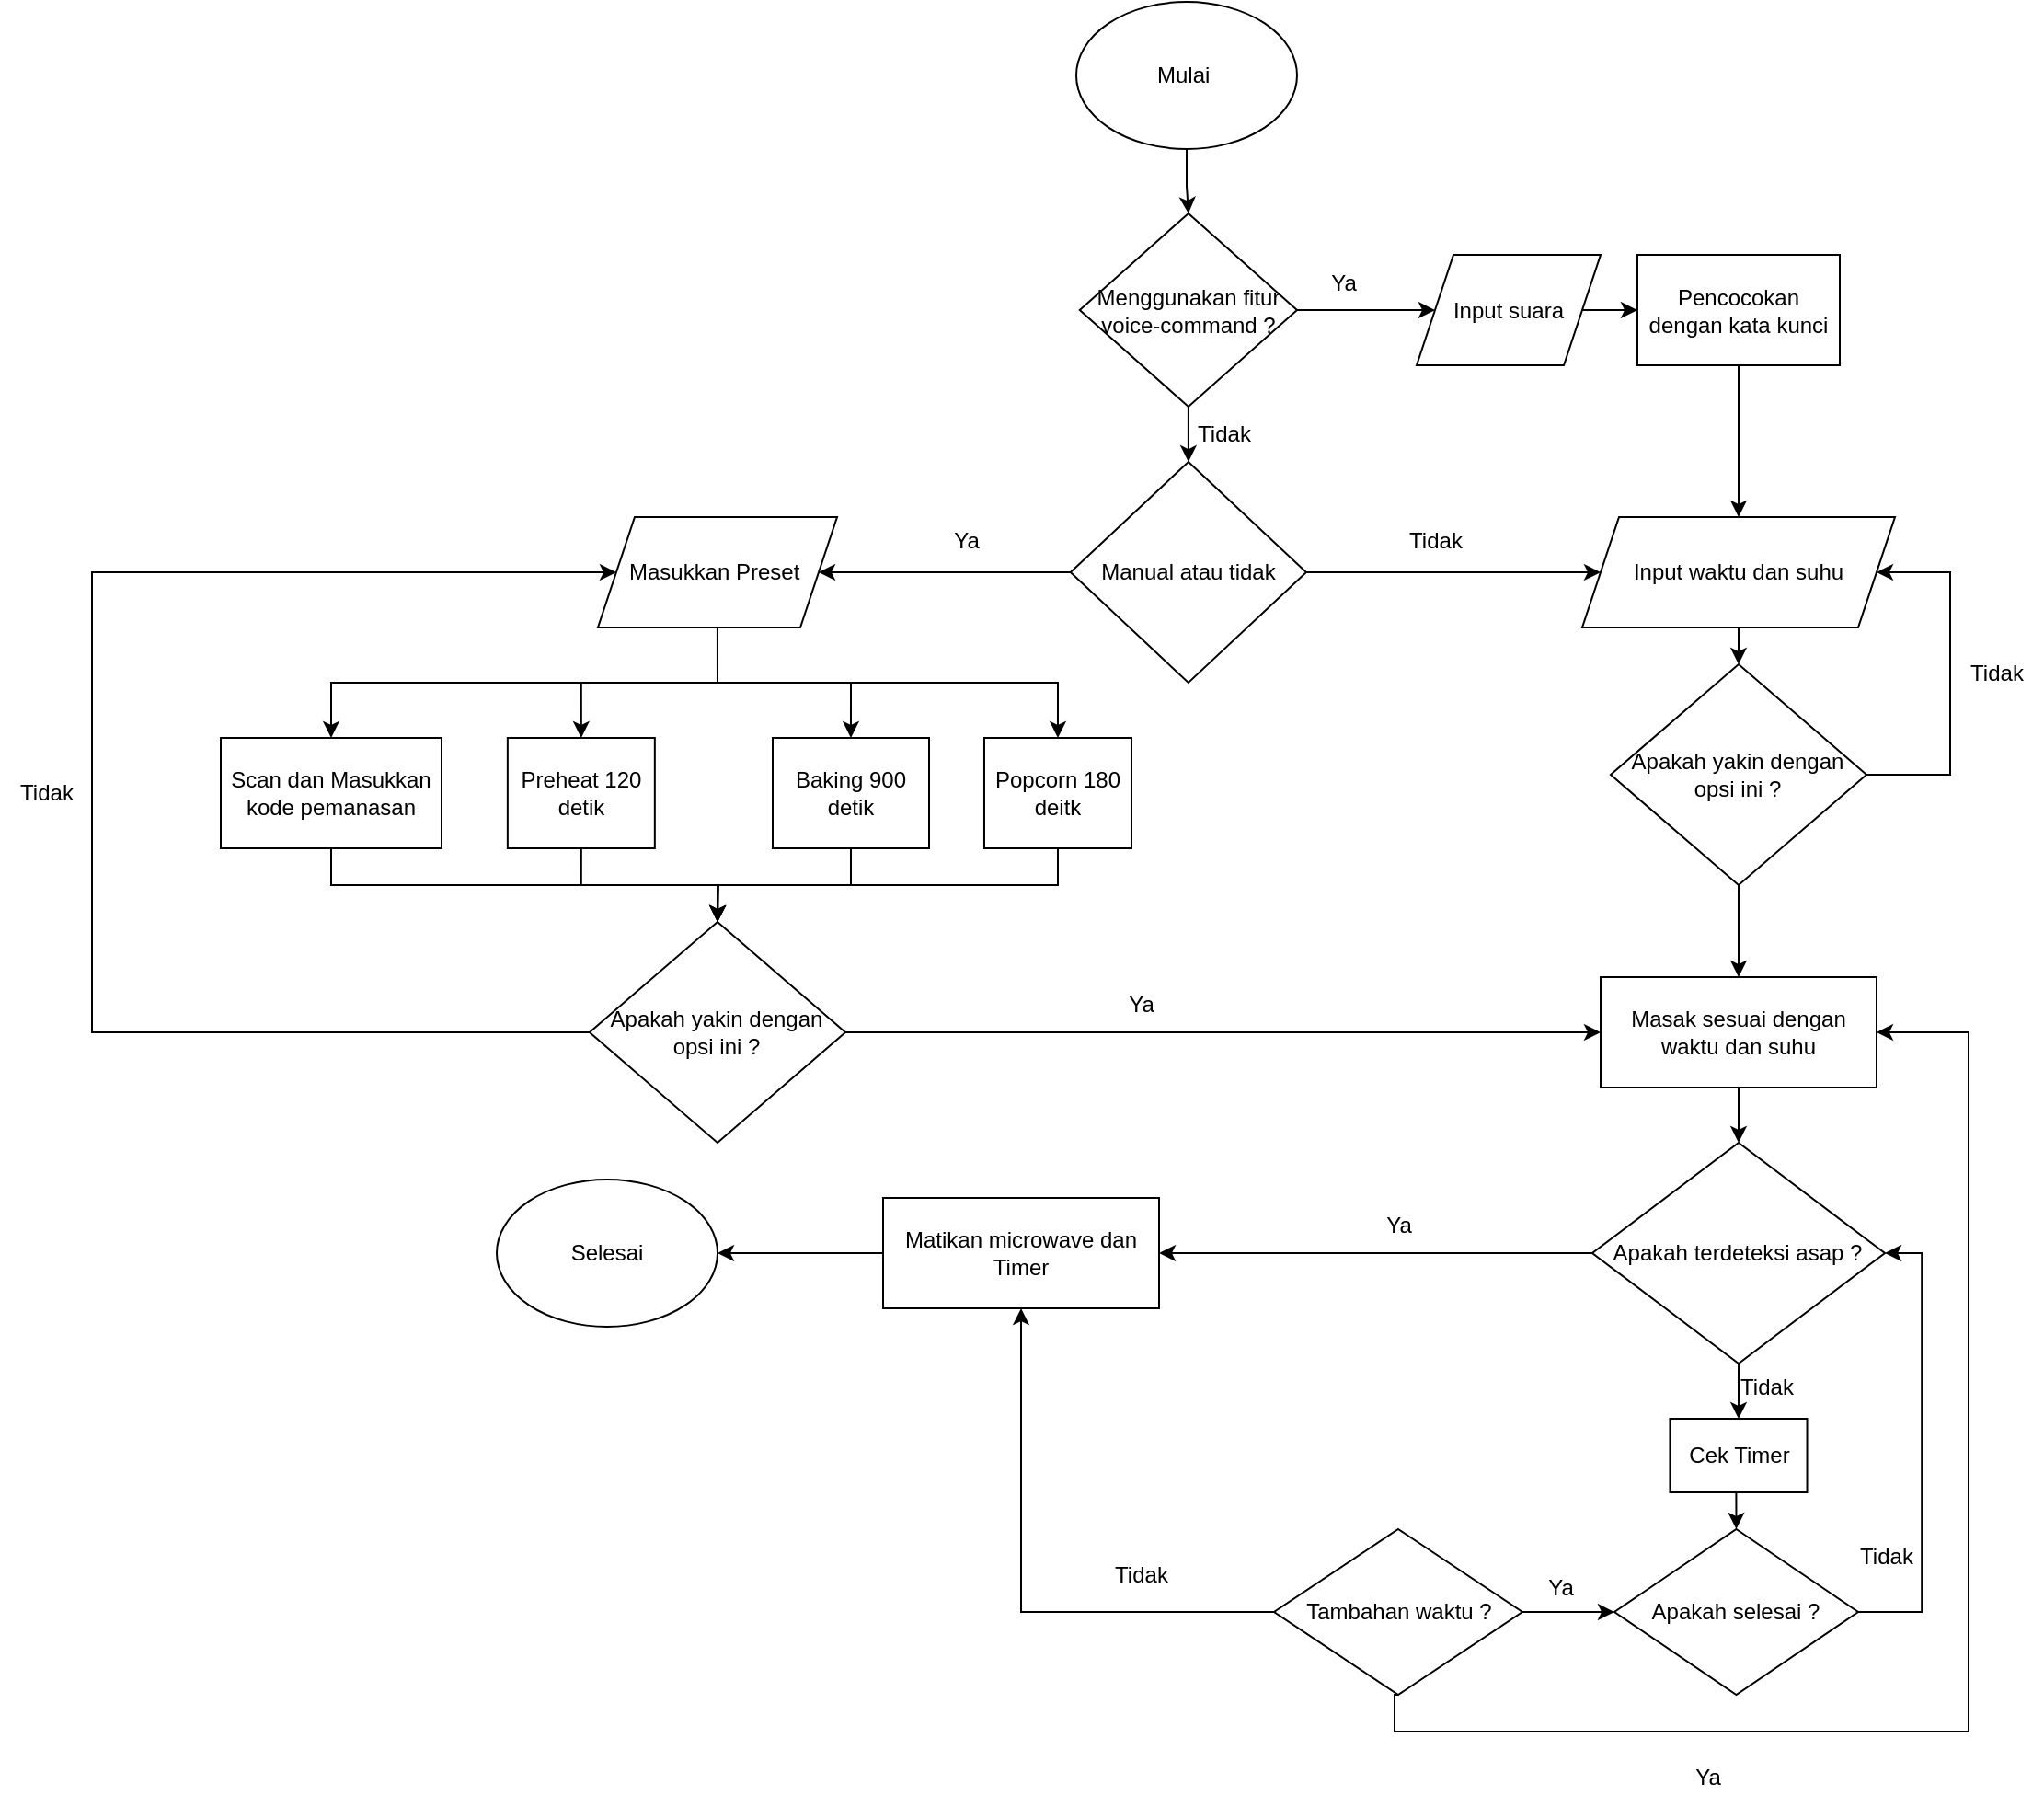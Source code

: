 <mxfile version="24.8.6">
  <diagram name="Page-1" id="2aRegIJJHSTm-fH6Armb">
    <mxGraphModel dx="2918" dy="1008" grid="1" gridSize="10" guides="1" tooltips="1" connect="1" arrows="1" fold="1" page="1" pageScale="1" pageWidth="850" pageHeight="1100" math="0" shadow="0">
      <root>
        <mxCell id="0" />
        <mxCell id="1" parent="0" />
        <mxCell id="rUdF5XOd5V5QRkSN1bB_-28" style="edgeStyle=orthogonalEdgeStyle;rounded=0;orthogonalLoop=1;jettySize=auto;html=1;exitX=1;exitY=0.5;exitDx=0;exitDy=0;entryX=0;entryY=0.5;entryDx=0;entryDy=0;" edge="1" parent="1" source="rUdF5XOd5V5QRkSN1bB_-5" target="rUdF5XOd5V5QRkSN1bB_-12">
          <mxGeometry relative="1" as="geometry" />
        </mxCell>
        <mxCell id="rUdF5XOd5V5QRkSN1bB_-5" value="Input suara" style="shape=parallelogram;perimeter=parallelogramPerimeter;whiteSpace=wrap;html=1;fixedSize=1;" vertex="1" parent="1">
          <mxGeometry x="610" y="177.5" width="100" height="60" as="geometry" />
        </mxCell>
        <mxCell id="rUdF5XOd5V5QRkSN1bB_-25" value="" style="edgeStyle=orthogonalEdgeStyle;rounded=0;orthogonalLoop=1;jettySize=auto;html=1;" edge="1" parent="1" source="rUdF5XOd5V5QRkSN1bB_-2" target="rUdF5XOd5V5QRkSN1bB_-3">
          <mxGeometry relative="1" as="geometry" />
        </mxCell>
        <mxCell id="rUdF5XOd5V5QRkSN1bB_-2" value="Mulai&amp;nbsp;" style="ellipse;whiteSpace=wrap;html=1;" vertex="1" parent="1">
          <mxGeometry x="425" y="40" width="120" height="80" as="geometry" />
        </mxCell>
        <mxCell id="rUdF5XOd5V5QRkSN1bB_-26" value="" style="edgeStyle=orthogonalEdgeStyle;rounded=0;orthogonalLoop=1;jettySize=auto;html=1;" edge="1" parent="1" source="rUdF5XOd5V5QRkSN1bB_-3" target="rUdF5XOd5V5QRkSN1bB_-10">
          <mxGeometry relative="1" as="geometry" />
        </mxCell>
        <mxCell id="rUdF5XOd5V5QRkSN1bB_-27" value="" style="edgeStyle=orthogonalEdgeStyle;rounded=0;orthogonalLoop=1;jettySize=auto;html=1;" edge="1" parent="1" source="rUdF5XOd5V5QRkSN1bB_-3" target="rUdF5XOd5V5QRkSN1bB_-5">
          <mxGeometry relative="1" as="geometry" />
        </mxCell>
        <mxCell id="rUdF5XOd5V5QRkSN1bB_-3" value="Menggunakan fitur voice-command ?" style="rhombus;whiteSpace=wrap;html=1;" vertex="1" parent="1">
          <mxGeometry x="426.88" y="155" width="118.12" height="105" as="geometry" />
        </mxCell>
        <mxCell id="rUdF5XOd5V5QRkSN1bB_-51" style="edgeStyle=orthogonalEdgeStyle;rounded=0;orthogonalLoop=1;jettySize=auto;html=1;exitX=0.5;exitY=1;exitDx=0;exitDy=0;entryX=0.5;entryY=0;entryDx=0;entryDy=0;" edge="1" parent="1" source="rUdF5XOd5V5QRkSN1bB_-6" target="rUdF5XOd5V5QRkSN1bB_-16">
          <mxGeometry relative="1" as="geometry" />
        </mxCell>
        <mxCell id="rUdF5XOd5V5QRkSN1bB_-6" value="Preheat 120 detik" style="rounded=0;whiteSpace=wrap;html=1;" vertex="1" parent="1">
          <mxGeometry x="115.93" y="440" width="79.99" height="60" as="geometry" />
        </mxCell>
        <mxCell id="rUdF5XOd5V5QRkSN1bB_-39" style="edgeStyle=orthogonalEdgeStyle;rounded=0;orthogonalLoop=1;jettySize=auto;html=1;exitX=0.5;exitY=1;exitDx=0;exitDy=0;entryX=0.5;entryY=0;entryDx=0;entryDy=0;" edge="1" parent="1" source="rUdF5XOd5V5QRkSN1bB_-8" target="rUdF5XOd5V5QRkSN1bB_-31">
          <mxGeometry relative="1" as="geometry" />
        </mxCell>
        <mxCell id="rUdF5XOd5V5QRkSN1bB_-8" value="Input waktu dan suhu" style="shape=parallelogram;perimeter=parallelogramPerimeter;whiteSpace=wrap;html=1;fixedSize=1;" vertex="1" parent="1">
          <mxGeometry x="700" y="320" width="170" height="60" as="geometry" />
        </mxCell>
        <mxCell id="rUdF5XOd5V5QRkSN1bB_-30" style="edgeStyle=orthogonalEdgeStyle;rounded=0;orthogonalLoop=1;jettySize=auto;html=1;exitX=1;exitY=0.5;exitDx=0;exitDy=0;entryX=0;entryY=0.5;entryDx=0;entryDy=0;" edge="1" parent="1" source="rUdF5XOd5V5QRkSN1bB_-10" target="rUdF5XOd5V5QRkSN1bB_-8">
          <mxGeometry relative="1" as="geometry" />
        </mxCell>
        <mxCell id="rUdF5XOd5V5QRkSN1bB_-36" style="edgeStyle=orthogonalEdgeStyle;rounded=0;orthogonalLoop=1;jettySize=auto;html=1;exitX=0;exitY=0.5;exitDx=0;exitDy=0;" edge="1" parent="1" source="rUdF5XOd5V5QRkSN1bB_-10" target="rUdF5XOd5V5QRkSN1bB_-11">
          <mxGeometry relative="1" as="geometry" />
        </mxCell>
        <mxCell id="rUdF5XOd5V5QRkSN1bB_-10" value="Manual atau tidak" style="rhombus;whiteSpace=wrap;html=1;" vertex="1" parent="1">
          <mxGeometry x="421.88" y="290" width="128.12" height="120" as="geometry" />
        </mxCell>
        <mxCell id="rUdF5XOd5V5QRkSN1bB_-46" style="edgeStyle=orthogonalEdgeStyle;rounded=0;orthogonalLoop=1;jettySize=auto;html=1;exitX=0.5;exitY=1;exitDx=0;exitDy=0;entryX=0.5;entryY=0;entryDx=0;entryDy=0;" edge="1" parent="1" source="rUdF5XOd5V5QRkSN1bB_-11" target="rUdF5XOd5V5QRkSN1bB_-13">
          <mxGeometry relative="1" as="geometry" />
        </mxCell>
        <mxCell id="rUdF5XOd5V5QRkSN1bB_-47" style="edgeStyle=orthogonalEdgeStyle;rounded=0;orthogonalLoop=1;jettySize=auto;html=1;exitX=0.5;exitY=1;exitDx=0;exitDy=0;" edge="1" parent="1" source="rUdF5XOd5V5QRkSN1bB_-11" target="rUdF5XOd5V5QRkSN1bB_-15">
          <mxGeometry relative="1" as="geometry" />
        </mxCell>
        <mxCell id="rUdF5XOd5V5QRkSN1bB_-48" style="edgeStyle=orthogonalEdgeStyle;rounded=0;orthogonalLoop=1;jettySize=auto;html=1;exitX=0.5;exitY=1;exitDx=0;exitDy=0;entryX=0.5;entryY=0;entryDx=0;entryDy=0;" edge="1" parent="1" source="rUdF5XOd5V5QRkSN1bB_-11" target="rUdF5XOd5V5QRkSN1bB_-6">
          <mxGeometry relative="1" as="geometry" />
        </mxCell>
        <mxCell id="rUdF5XOd5V5QRkSN1bB_-49" style="edgeStyle=orthogonalEdgeStyle;rounded=0;orthogonalLoop=1;jettySize=auto;html=1;exitX=0.5;exitY=1;exitDx=0;exitDy=0;entryX=0.5;entryY=0;entryDx=0;entryDy=0;" edge="1" parent="1" source="rUdF5XOd5V5QRkSN1bB_-11" target="rUdF5XOd5V5QRkSN1bB_-14">
          <mxGeometry relative="1" as="geometry" />
        </mxCell>
        <mxCell id="rUdF5XOd5V5QRkSN1bB_-11" value="Masukkan Preset&amp;nbsp;" style="shape=parallelogram;perimeter=parallelogramPerimeter;whiteSpace=wrap;html=1;fixedSize=1;" vertex="1" parent="1">
          <mxGeometry x="164.99" y="320" width="130" height="60" as="geometry" />
        </mxCell>
        <mxCell id="rUdF5XOd5V5QRkSN1bB_-29" value="" style="edgeStyle=orthogonalEdgeStyle;rounded=0;orthogonalLoop=1;jettySize=auto;html=1;" edge="1" parent="1" source="rUdF5XOd5V5QRkSN1bB_-12" target="rUdF5XOd5V5QRkSN1bB_-8">
          <mxGeometry relative="1" as="geometry" />
        </mxCell>
        <mxCell id="rUdF5XOd5V5QRkSN1bB_-12" value="Pencocokan dengan kata kunci" style="rounded=0;whiteSpace=wrap;html=1;" vertex="1" parent="1">
          <mxGeometry x="730" y="177.5" width="110" height="60" as="geometry" />
        </mxCell>
        <mxCell id="rUdF5XOd5V5QRkSN1bB_-53" style="edgeStyle=orthogonalEdgeStyle;rounded=0;orthogonalLoop=1;jettySize=auto;html=1;exitX=0.5;exitY=1;exitDx=0;exitDy=0;entryX=0.5;entryY=0;entryDx=0;entryDy=0;" edge="1" parent="1" source="rUdF5XOd5V5QRkSN1bB_-13" target="rUdF5XOd5V5QRkSN1bB_-16">
          <mxGeometry relative="1" as="geometry" />
        </mxCell>
        <mxCell id="rUdF5XOd5V5QRkSN1bB_-13" value="Popcorn 180 deitk" style="rounded=0;whiteSpace=wrap;html=1;" vertex="1" parent="1">
          <mxGeometry x="374.99" y="440" width="80.01" height="60" as="geometry" />
        </mxCell>
        <mxCell id="rUdF5XOd5V5QRkSN1bB_-52" style="edgeStyle=orthogonalEdgeStyle;rounded=0;orthogonalLoop=1;jettySize=auto;html=1;exitX=0.5;exitY=1;exitDx=0;exitDy=0;" edge="1" parent="1" source="rUdF5XOd5V5QRkSN1bB_-14">
          <mxGeometry relative="1" as="geometry">
            <mxPoint x="230" y="540" as="targetPoint" />
          </mxGeometry>
        </mxCell>
        <mxCell id="rUdF5XOd5V5QRkSN1bB_-14" value="Baking 900 detik" style="rounded=0;whiteSpace=wrap;html=1;" vertex="1" parent="1">
          <mxGeometry x="259.99" y="440" width="85.01" height="60" as="geometry" />
        </mxCell>
        <mxCell id="rUdF5XOd5V5QRkSN1bB_-50" style="edgeStyle=orthogonalEdgeStyle;rounded=0;orthogonalLoop=1;jettySize=auto;html=1;exitX=0.5;exitY=1;exitDx=0;exitDy=0;" edge="1" parent="1" source="rUdF5XOd5V5QRkSN1bB_-15" target="rUdF5XOd5V5QRkSN1bB_-16">
          <mxGeometry relative="1" as="geometry">
            <Array as="points">
              <mxPoint x="20" y="520" />
            </Array>
          </mxGeometry>
        </mxCell>
        <mxCell id="rUdF5XOd5V5QRkSN1bB_-15" value="Scan dan Masukkan kode pemanasan" style="rounded=0;whiteSpace=wrap;html=1;" vertex="1" parent="1">
          <mxGeometry x="-40" y="440" width="120" height="60" as="geometry" />
        </mxCell>
        <mxCell id="rUdF5XOd5V5QRkSN1bB_-45" style="edgeStyle=orthogonalEdgeStyle;rounded=0;orthogonalLoop=1;jettySize=auto;html=1;exitX=0;exitY=0.5;exitDx=0;exitDy=0;entryX=0;entryY=0.5;entryDx=0;entryDy=0;" edge="1" parent="1" source="rUdF5XOd5V5QRkSN1bB_-16" target="rUdF5XOd5V5QRkSN1bB_-11">
          <mxGeometry relative="1" as="geometry">
            <Array as="points">
              <mxPoint x="-110" y="600" />
              <mxPoint x="-110" y="350" />
            </Array>
          </mxGeometry>
        </mxCell>
        <mxCell id="rUdF5XOd5V5QRkSN1bB_-54" style="edgeStyle=orthogonalEdgeStyle;rounded=0;orthogonalLoop=1;jettySize=auto;html=1;exitX=1;exitY=0.5;exitDx=0;exitDy=0;entryX=0;entryY=0.5;entryDx=0;entryDy=0;" edge="1" parent="1" source="rUdF5XOd5V5QRkSN1bB_-16" target="rUdF5XOd5V5QRkSN1bB_-18">
          <mxGeometry relative="1" as="geometry">
            <mxPoint x="690" y="600" as="targetPoint" />
          </mxGeometry>
        </mxCell>
        <mxCell id="rUdF5XOd5V5QRkSN1bB_-16" value="Apakah yakin dengan opsi ini ?" style="rhombus;whiteSpace=wrap;html=1;" vertex="1" parent="1">
          <mxGeometry x="160.46" y="540" width="139.05" height="120" as="geometry" />
        </mxCell>
        <mxCell id="rUdF5XOd5V5QRkSN1bB_-58" style="edgeStyle=orthogonalEdgeStyle;rounded=0;orthogonalLoop=1;jettySize=auto;html=1;exitX=0.5;exitY=1;exitDx=0;exitDy=0;entryX=0.5;entryY=0;entryDx=0;entryDy=0;" edge="1" parent="1" source="rUdF5XOd5V5QRkSN1bB_-18" target="rUdF5XOd5V5QRkSN1bB_-19">
          <mxGeometry relative="1" as="geometry" />
        </mxCell>
        <mxCell id="rUdF5XOd5V5QRkSN1bB_-18" value="Masak sesuai dengan waktu dan suhu" style="rounded=0;whiteSpace=wrap;html=1;" vertex="1" parent="1">
          <mxGeometry x="710" y="570" width="150" height="60" as="geometry" />
        </mxCell>
        <mxCell id="rUdF5XOd5V5QRkSN1bB_-59" style="edgeStyle=orthogonalEdgeStyle;rounded=0;orthogonalLoop=1;jettySize=auto;html=1;exitX=0.5;exitY=1;exitDx=0;exitDy=0;entryX=0.5;entryY=0;entryDx=0;entryDy=0;" edge="1" parent="1" source="rUdF5XOd5V5QRkSN1bB_-19" target="rUdF5XOd5V5QRkSN1bB_-20">
          <mxGeometry relative="1" as="geometry" />
        </mxCell>
        <mxCell id="rUdF5XOd5V5QRkSN1bB_-64" style="edgeStyle=orthogonalEdgeStyle;rounded=0;orthogonalLoop=1;jettySize=auto;html=1;exitX=0;exitY=0.5;exitDx=0;exitDy=0;entryX=1;entryY=0.5;entryDx=0;entryDy=0;" edge="1" parent="1" source="rUdF5XOd5V5QRkSN1bB_-19" target="rUdF5XOd5V5QRkSN1bB_-23">
          <mxGeometry relative="1" as="geometry" />
        </mxCell>
        <mxCell id="rUdF5XOd5V5QRkSN1bB_-19" value="Apakah terdeteksi asap ?" style="rhombus;whiteSpace=wrap;html=1;" vertex="1" parent="1">
          <mxGeometry x="705.46" y="660" width="159.07" height="120" as="geometry" />
        </mxCell>
        <mxCell id="rUdF5XOd5V5QRkSN1bB_-61" style="edgeStyle=orthogonalEdgeStyle;rounded=0;orthogonalLoop=1;jettySize=auto;html=1;exitX=0.5;exitY=1;exitDx=0;exitDy=0;entryX=0.5;entryY=0;entryDx=0;entryDy=0;" edge="1" parent="1" source="rUdF5XOd5V5QRkSN1bB_-20" target="rUdF5XOd5V5QRkSN1bB_-21">
          <mxGeometry relative="1" as="geometry" />
        </mxCell>
        <mxCell id="rUdF5XOd5V5QRkSN1bB_-20" value="Cek Timer" style="rounded=0;whiteSpace=wrap;html=1;" vertex="1" parent="1">
          <mxGeometry x="747.73" y="810" width="74.53" height="40" as="geometry" />
        </mxCell>
        <mxCell id="rUdF5XOd5V5QRkSN1bB_-81" style="edgeStyle=orthogonalEdgeStyle;rounded=0;orthogonalLoop=1;jettySize=auto;html=1;exitX=1;exitY=0.5;exitDx=0;exitDy=0;entryX=1;entryY=0.5;entryDx=0;entryDy=0;" edge="1" parent="1" source="rUdF5XOd5V5QRkSN1bB_-21" target="rUdF5XOd5V5QRkSN1bB_-19">
          <mxGeometry relative="1" as="geometry" />
        </mxCell>
        <mxCell id="rUdF5XOd5V5QRkSN1bB_-21" value="Apakah selesai ?" style="rhombus;whiteSpace=wrap;html=1;" vertex="1" parent="1">
          <mxGeometry x="717.49" y="870" width="132.51" height="90" as="geometry" />
        </mxCell>
        <mxCell id="rUdF5XOd5V5QRkSN1bB_-85" style="edgeStyle=orthogonalEdgeStyle;rounded=0;orthogonalLoop=1;jettySize=auto;html=1;exitX=0;exitY=0.5;exitDx=0;exitDy=0;entryX=0.5;entryY=1;entryDx=0;entryDy=0;" edge="1" parent="1" source="rUdF5XOd5V5QRkSN1bB_-22" target="rUdF5XOd5V5QRkSN1bB_-23">
          <mxGeometry relative="1" as="geometry" />
        </mxCell>
        <mxCell id="rUdF5XOd5V5QRkSN1bB_-89" style="edgeStyle=orthogonalEdgeStyle;rounded=0;orthogonalLoop=1;jettySize=auto;html=1;exitX=0.5;exitY=1;exitDx=0;exitDy=0;entryX=1;entryY=0.5;entryDx=0;entryDy=0;" edge="1" parent="1" source="rUdF5XOd5V5QRkSN1bB_-22" target="rUdF5XOd5V5QRkSN1bB_-18">
          <mxGeometry relative="1" as="geometry">
            <Array as="points">
              <mxPoint x="598" y="960" />
              <mxPoint x="598" y="980" />
              <mxPoint x="910" y="980" />
              <mxPoint x="910" y="600" />
            </Array>
          </mxGeometry>
        </mxCell>
        <mxCell id="rUdF5XOd5V5QRkSN1bB_-93" value="" style="edgeStyle=orthogonalEdgeStyle;rounded=0;orthogonalLoop=1;jettySize=auto;html=1;" edge="1" parent="1" source="rUdF5XOd5V5QRkSN1bB_-22" target="rUdF5XOd5V5QRkSN1bB_-21">
          <mxGeometry relative="1" as="geometry" />
        </mxCell>
        <mxCell id="rUdF5XOd5V5QRkSN1bB_-22" value="Tambahan waktu ?" style="rhombus;whiteSpace=wrap;html=1;" vertex="1" parent="1">
          <mxGeometry x="532.5" y="870" width="135" height="90" as="geometry" />
        </mxCell>
        <mxCell id="rUdF5XOd5V5QRkSN1bB_-77" value="" style="edgeStyle=orthogonalEdgeStyle;rounded=0;orthogonalLoop=1;jettySize=auto;html=1;" edge="1" parent="1" source="rUdF5XOd5V5QRkSN1bB_-23" target="rUdF5XOd5V5QRkSN1bB_-24">
          <mxGeometry relative="1" as="geometry" />
        </mxCell>
        <mxCell id="rUdF5XOd5V5QRkSN1bB_-23" value="Matikan microwave dan Timer" style="rounded=0;whiteSpace=wrap;html=1;" vertex="1" parent="1">
          <mxGeometry x="320" y="690" width="150" height="60" as="geometry" />
        </mxCell>
        <mxCell id="rUdF5XOd5V5QRkSN1bB_-24" value="Selesai" style="ellipse;whiteSpace=wrap;html=1;" vertex="1" parent="1">
          <mxGeometry x="110" y="680" width="120" height="80" as="geometry" />
        </mxCell>
        <mxCell id="rUdF5XOd5V5QRkSN1bB_-40" style="edgeStyle=orthogonalEdgeStyle;rounded=0;orthogonalLoop=1;jettySize=auto;html=1;exitX=0.5;exitY=1;exitDx=0;exitDy=0;entryX=0.5;entryY=0;entryDx=0;entryDy=0;" edge="1" parent="1" source="rUdF5XOd5V5QRkSN1bB_-31" target="rUdF5XOd5V5QRkSN1bB_-18">
          <mxGeometry relative="1" as="geometry" />
        </mxCell>
        <mxCell id="rUdF5XOd5V5QRkSN1bB_-44" style="edgeStyle=orthogonalEdgeStyle;rounded=0;orthogonalLoop=1;jettySize=auto;html=1;exitX=1;exitY=0.5;exitDx=0;exitDy=0;entryX=1;entryY=0.5;entryDx=0;entryDy=0;" edge="1" parent="1" source="rUdF5XOd5V5QRkSN1bB_-31" target="rUdF5XOd5V5QRkSN1bB_-8">
          <mxGeometry relative="1" as="geometry">
            <Array as="points">
              <mxPoint x="900" y="460" />
              <mxPoint x="900" y="350" />
            </Array>
          </mxGeometry>
        </mxCell>
        <mxCell id="rUdF5XOd5V5QRkSN1bB_-31" value="Apakah yakin dengan opsi ini ?" style="rhombus;whiteSpace=wrap;html=1;" vertex="1" parent="1">
          <mxGeometry x="715.47" y="400" width="139.05" height="120" as="geometry" />
        </mxCell>
        <mxCell id="rUdF5XOd5V5QRkSN1bB_-32" value="Ya" style="text;html=1;align=center;verticalAlign=middle;resizable=0;points=[];autosize=1;strokeColor=none;fillColor=none;" vertex="1" parent="1">
          <mxGeometry x="550" y="178" width="40" height="30" as="geometry" />
        </mxCell>
        <mxCell id="rUdF5XOd5V5QRkSN1bB_-34" value="Tidak" style="text;html=1;align=center;verticalAlign=middle;resizable=0;points=[];autosize=1;strokeColor=none;fillColor=none;" vertex="1" parent="1">
          <mxGeometry x="480" y="260" width="50" height="30" as="geometry" />
        </mxCell>
        <mxCell id="rUdF5XOd5V5QRkSN1bB_-35" value="Tidak" style="text;html=1;align=center;verticalAlign=middle;resizable=0;points=[];autosize=1;strokeColor=none;fillColor=none;" vertex="1" parent="1">
          <mxGeometry x="595" y="318" width="50" height="30" as="geometry" />
        </mxCell>
        <mxCell id="rUdF5XOd5V5QRkSN1bB_-37" value="Ya" style="text;html=1;align=center;verticalAlign=middle;resizable=0;points=[];autosize=1;strokeColor=none;fillColor=none;" vertex="1" parent="1">
          <mxGeometry x="345" y="318" width="40" height="30" as="geometry" />
        </mxCell>
        <mxCell id="rUdF5XOd5V5QRkSN1bB_-42" value="Tidak" style="text;html=1;align=center;verticalAlign=middle;resizable=0;points=[];autosize=1;strokeColor=none;fillColor=none;" vertex="1" parent="1">
          <mxGeometry x="900" y="390" width="50" height="30" as="geometry" />
        </mxCell>
        <mxCell id="rUdF5XOd5V5QRkSN1bB_-55" value="Ya" style="text;html=1;align=center;verticalAlign=middle;resizable=0;points=[];autosize=1;strokeColor=none;fillColor=none;" vertex="1" parent="1">
          <mxGeometry x="440" y="570" width="40" height="30" as="geometry" />
        </mxCell>
        <mxCell id="rUdF5XOd5V5QRkSN1bB_-56" value="Tidak" style="text;html=1;align=center;verticalAlign=middle;resizable=0;points=[];autosize=1;strokeColor=none;fillColor=none;" vertex="1" parent="1">
          <mxGeometry x="-160" y="455" width="50" height="30" as="geometry" />
        </mxCell>
        <mxCell id="rUdF5XOd5V5QRkSN1bB_-62" value="Tidak" style="text;html=1;align=center;verticalAlign=middle;resizable=0;points=[];autosize=1;strokeColor=none;fillColor=none;" vertex="1" parent="1">
          <mxGeometry x="775" y="778" width="50" height="30" as="geometry" />
        </mxCell>
        <mxCell id="rUdF5XOd5V5QRkSN1bB_-63" value="Ya" style="text;html=1;align=center;verticalAlign=middle;resizable=0;points=[];autosize=1;strokeColor=none;fillColor=none;" vertex="1" parent="1">
          <mxGeometry x="580" y="690" width="40" height="30" as="geometry" />
        </mxCell>
        <mxCell id="rUdF5XOd5V5QRkSN1bB_-74" value="Ya" style="text;html=1;align=center;verticalAlign=middle;resizable=0;points=[];autosize=1;strokeColor=none;fillColor=none;" vertex="1" parent="1">
          <mxGeometry x="747.73" y="990" width="40" height="30" as="geometry" />
        </mxCell>
        <mxCell id="rUdF5XOd5V5QRkSN1bB_-76" value="Tidak" style="text;html=1;align=center;verticalAlign=middle;resizable=0;points=[];autosize=1;strokeColor=none;fillColor=none;" vertex="1" parent="1">
          <mxGeometry x="840" y="870" width="50" height="30" as="geometry" />
        </mxCell>
        <mxCell id="rUdF5XOd5V5QRkSN1bB_-86" value="Tidak" style="text;html=1;align=center;verticalAlign=middle;resizable=0;points=[];autosize=1;strokeColor=none;fillColor=none;" vertex="1" parent="1">
          <mxGeometry x="435" y="880" width="50" height="30" as="geometry" />
        </mxCell>
        <mxCell id="rUdF5XOd5V5QRkSN1bB_-94" value="Ya" style="text;html=1;align=center;verticalAlign=middle;resizable=0;points=[];autosize=1;strokeColor=none;fillColor=none;" vertex="1" parent="1">
          <mxGeometry x="668.46" y="887" width="40" height="30" as="geometry" />
        </mxCell>
      </root>
    </mxGraphModel>
  </diagram>
</mxfile>
